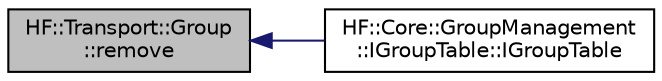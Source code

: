 digraph "HF::Transport::Group::remove"
{
  edge [fontname="Helvetica",fontsize="10",labelfontname="Helvetica",labelfontsize="10"];
  node [fontname="Helvetica",fontsize="10",shape=record];
  rankdir="LR";
  Node5 [label="HF::Transport::Group\l::remove",height=0.2,width=0.4,color="black", fillcolor="grey75", style="filled", fontcolor="black"];
  Node5 -> Node6 [dir="back",color="midnightblue",fontsize="10",style="solid",fontname="Helvetica"];
  Node6 [label="HF::Core::GroupManagement\l::IGroupTable::IGroupTable",height=0.2,width=0.4,color="black", fillcolor="white", style="filled",URL="$structHF_1_1Core_1_1GroupManagement_1_1IGroupTable.html#a767059d816dd99dce0201e7860c26164",tooltip="Constructor. "];
}
